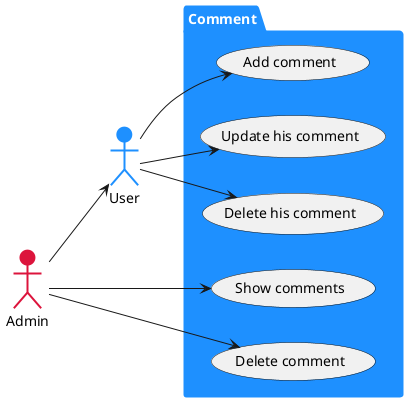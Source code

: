 @startuml
left to right direction
actor User as user #dodgerblue;line:dodgerblue;line.bold;text:black
actor Admin as admin #crimson;line:crimson;line.bold;text:black

package Comment #dodgerblue;line:dodgerblue;line.bold;text:white {
  usecase "Add comment" as addComment
  usecase "Update his comment" as updateHisComment
  usecase "Delete his comment" as deleteHisComment
  usecase "Show comments" as showComments
  usecase "Delete comment" as deleteComment
}

admin --> user

user --> addComment
user --> updateHisComment
user --> deleteHisComment
admin --> showComments
admin --> deleteComment
@enduml
